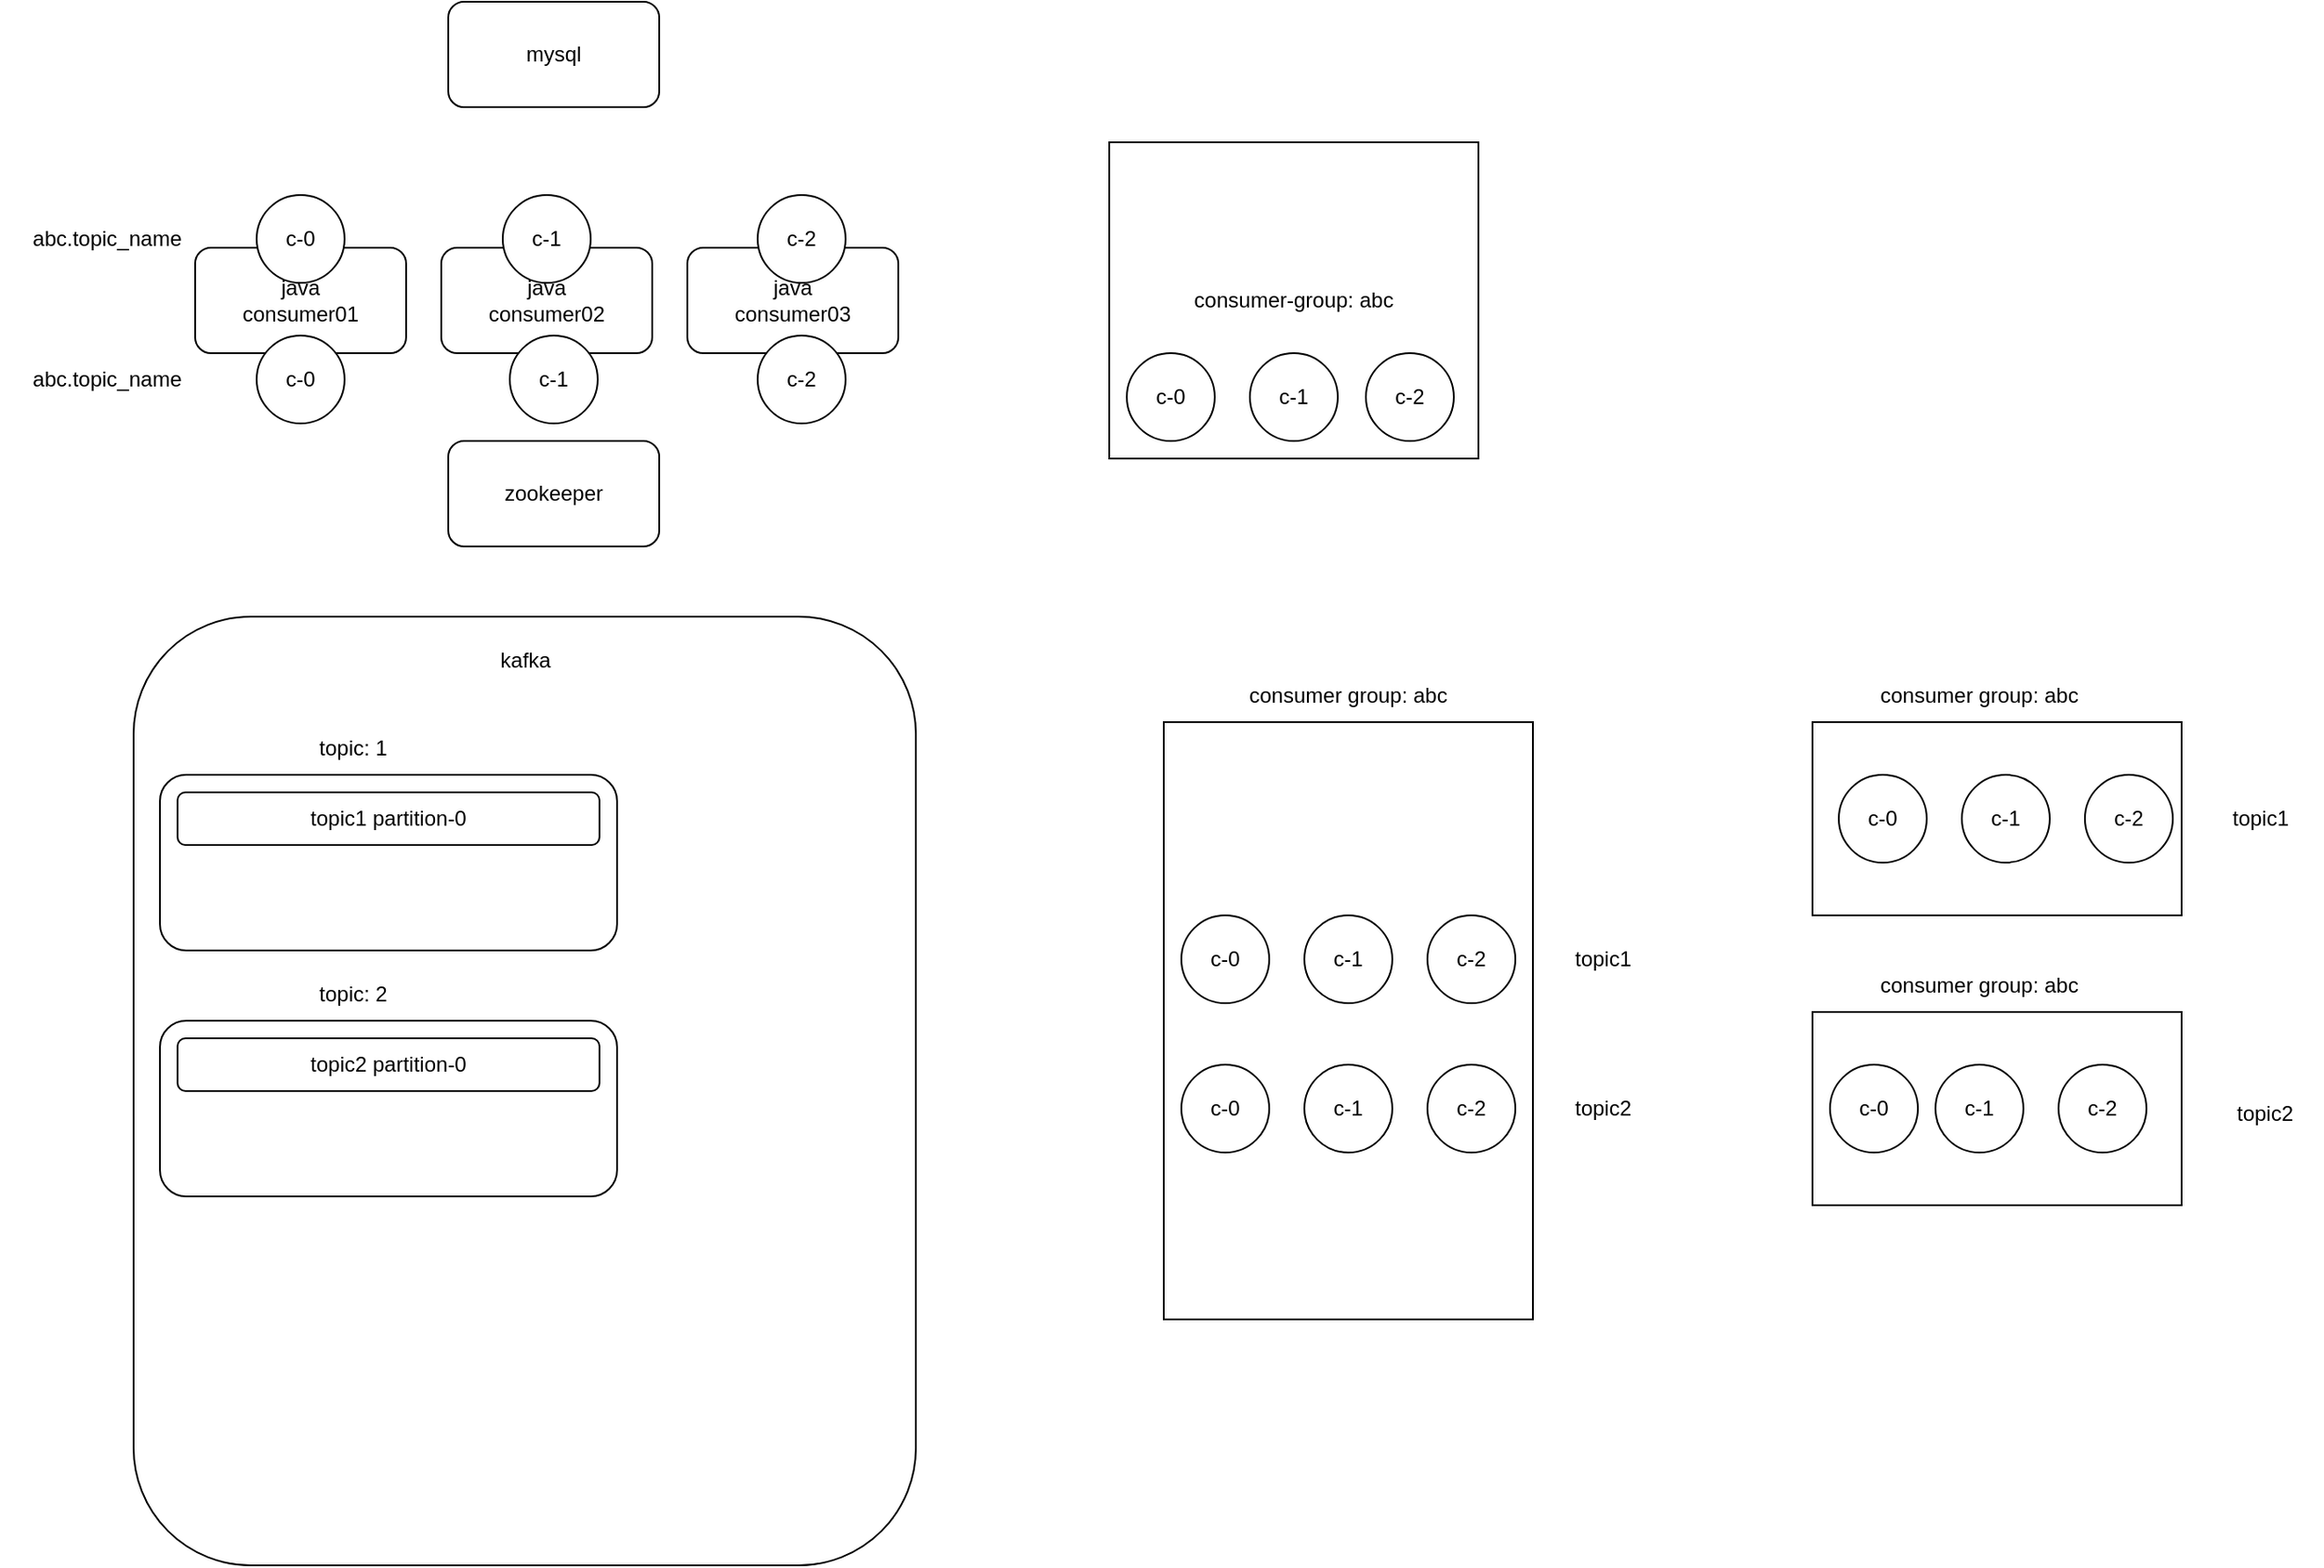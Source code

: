 <mxfile version="20.8.5" type="device"><diagram id="HvfIUvo87VV6_oudK48y" name="페이지-1"><mxGraphModel dx="1602" dy="894" grid="1" gridSize="10" guides="1" tooltips="1" connect="1" arrows="1" fold="1" page="1" pageScale="1" pageWidth="827" pageHeight="1169" math="0" shadow="0"><root><mxCell id="0"/><mxCell id="1" parent="0"/><mxCell id="S1E5sRcKCamPZ5AoRXPj-59" value="" style="rounded=0;whiteSpace=wrap;html=1;" vertex="1" parent="1"><mxGeometry x="1070" y="615" width="210" height="110" as="geometry"/></mxCell><mxCell id="S1E5sRcKCamPZ5AoRXPj-60" value="consumer group: abc" style="text;html=1;strokeColor=none;fillColor=none;align=center;verticalAlign=middle;whiteSpace=wrap;rounded=0;" vertex="1" parent="1"><mxGeometry x="1085" y="585" width="160" height="30" as="geometry"/></mxCell><mxCell id="S1E5sRcKCamPZ5AoRXPj-1" value="java&lt;br&gt;consumer01" style="rounded=1;whiteSpace=wrap;html=1;" vertex="1" parent="1"><mxGeometry x="150" y="180" width="120" height="60" as="geometry"/></mxCell><mxCell id="S1E5sRcKCamPZ5AoRXPj-2" value="java&lt;br&gt;consumer02" style="rounded=1;whiteSpace=wrap;html=1;" vertex="1" parent="1"><mxGeometry x="290" y="180" width="120" height="60" as="geometry"/></mxCell><mxCell id="S1E5sRcKCamPZ5AoRXPj-3" value="java&lt;br&gt;consumer03" style="rounded=1;whiteSpace=wrap;html=1;" vertex="1" parent="1"><mxGeometry x="430" y="180" width="120" height="60" as="geometry"/></mxCell><mxCell id="S1E5sRcKCamPZ5AoRXPj-4" value="zookeeper" style="rounded=1;whiteSpace=wrap;html=1;" vertex="1" parent="1"><mxGeometry x="294" y="290" width="120" height="60" as="geometry"/></mxCell><mxCell id="S1E5sRcKCamPZ5AoRXPj-6" value="mysql" style="rounded=1;whiteSpace=wrap;html=1;" vertex="1" parent="1"><mxGeometry x="294" y="40" width="120" height="60" as="geometry"/></mxCell><mxCell id="S1E5sRcKCamPZ5AoRXPj-7" value="" style="rounded=0;whiteSpace=wrap;html=1;" vertex="1" parent="1"><mxGeometry x="701" y="450" width="210" height="340" as="geometry"/></mxCell><mxCell id="S1E5sRcKCamPZ5AoRXPj-8" value="c-0" style="ellipse;whiteSpace=wrap;html=1;" vertex="1" parent="1"><mxGeometry x="711" y="560" width="50" height="50" as="geometry"/></mxCell><mxCell id="S1E5sRcKCamPZ5AoRXPj-9" value="c-1" style="ellipse;whiteSpace=wrap;html=1;" vertex="1" parent="1"><mxGeometry x="329" y="230" width="50" height="50" as="geometry"/></mxCell><mxCell id="S1E5sRcKCamPZ5AoRXPj-10" value="c-2" style="ellipse;whiteSpace=wrap;html=1;" vertex="1" parent="1"><mxGeometry x="470" y="230" width="50" height="50" as="geometry"/></mxCell><mxCell id="S1E5sRcKCamPZ5AoRXPj-11" value="c-0" style="ellipse;whiteSpace=wrap;html=1;" vertex="1" parent="1"><mxGeometry x="185" y="230" width="50" height="50" as="geometry"/></mxCell><mxCell id="S1E5sRcKCamPZ5AoRXPj-12" value="c-1" style="ellipse;whiteSpace=wrap;html=1;" vertex="1" parent="1"><mxGeometry x="781" y="560" width="50" height="50" as="geometry"/></mxCell><mxCell id="S1E5sRcKCamPZ5AoRXPj-13" value="c-2" style="ellipse;whiteSpace=wrap;html=1;" vertex="1" parent="1"><mxGeometry x="851" y="560" width="50" height="50" as="geometry"/></mxCell><mxCell id="S1E5sRcKCamPZ5AoRXPj-16" value="" style="rounded=1;whiteSpace=wrap;html=1;" vertex="1" parent="1"><mxGeometry x="40" y="450" width="200" as="geometry"/></mxCell><mxCell id="S1E5sRcKCamPZ5AoRXPj-23" value="consumer-group: abc" style="rounded=0;whiteSpace=wrap;html=1;" vertex="1" parent="1"><mxGeometry x="670" y="120" width="210" height="180" as="geometry"/></mxCell><mxCell id="S1E5sRcKCamPZ5AoRXPj-24" value="c-0" style="ellipse;whiteSpace=wrap;html=1;" vertex="1" parent="1"><mxGeometry x="680" y="240" width="50" height="50" as="geometry"/></mxCell><mxCell id="S1E5sRcKCamPZ5AoRXPj-25" value="c-1" style="ellipse;whiteSpace=wrap;html=1;" vertex="1" parent="1"><mxGeometry x="750" y="240" width="50" height="50" as="geometry"/></mxCell><mxCell id="S1E5sRcKCamPZ5AoRXPj-26" value="c-2" style="ellipse;whiteSpace=wrap;html=1;" vertex="1" parent="1"><mxGeometry x="816" y="240" width="50" height="50" as="geometry"/></mxCell><mxCell id="S1E5sRcKCamPZ5AoRXPj-28" value="" style="rounded=1;whiteSpace=wrap;html=1;" vertex="1" parent="1"><mxGeometry x="115" y="390" width="445" height="540" as="geometry"/></mxCell><mxCell id="S1E5sRcKCamPZ5AoRXPj-29" value="kafka" style="text;html=1;strokeColor=none;fillColor=none;align=center;verticalAlign=middle;whiteSpace=wrap;rounded=0;" vertex="1" parent="1"><mxGeometry x="307.5" y="400" width="60" height="30" as="geometry"/></mxCell><mxCell id="S1E5sRcKCamPZ5AoRXPj-30" value="topic: 1" style="text;html=1;strokeColor=none;fillColor=none;align=center;verticalAlign=middle;whiteSpace=wrap;rounded=0;" vertex="1" parent="1"><mxGeometry x="210" y="450" width="60" height="30" as="geometry"/></mxCell><mxCell id="S1E5sRcKCamPZ5AoRXPj-31" value="" style="rounded=1;whiteSpace=wrap;html=1;" vertex="1" parent="1"><mxGeometry x="130" y="480" width="260" height="100" as="geometry"/></mxCell><mxCell id="S1E5sRcKCamPZ5AoRXPj-32" value="topic1 partition-0" style="rounded=1;whiteSpace=wrap;html=1;" vertex="1" parent="1"><mxGeometry x="140" y="490" width="240" height="30" as="geometry"/></mxCell><mxCell id="S1E5sRcKCamPZ5AoRXPj-33" value="" style="rounded=1;whiteSpace=wrap;html=1;" vertex="1" parent="1"><mxGeometry x="130" y="620" width="260" height="100" as="geometry"/></mxCell><mxCell id="S1E5sRcKCamPZ5AoRXPj-34" value="topic2 partition-0" style="rounded=1;whiteSpace=wrap;html=1;" vertex="1" parent="1"><mxGeometry x="140" y="630" width="240" height="30" as="geometry"/></mxCell><mxCell id="S1E5sRcKCamPZ5AoRXPj-35" value="topic: 2" style="text;html=1;strokeColor=none;fillColor=none;align=center;verticalAlign=middle;whiteSpace=wrap;rounded=0;" vertex="1" parent="1"><mxGeometry x="210" y="590" width="60" height="30" as="geometry"/></mxCell><mxCell id="S1E5sRcKCamPZ5AoRXPj-37" value="consumer group: abc" style="text;html=1;strokeColor=none;fillColor=none;align=center;verticalAlign=middle;whiteSpace=wrap;rounded=0;" vertex="1" parent="1"><mxGeometry x="726" y="420" width="160" height="30" as="geometry"/></mxCell><mxCell id="S1E5sRcKCamPZ5AoRXPj-38" value="c-0" style="ellipse;whiteSpace=wrap;html=1;" vertex="1" parent="1"><mxGeometry x="711" y="645" width="50" height="50" as="geometry"/></mxCell><mxCell id="S1E5sRcKCamPZ5AoRXPj-39" value="c-1" style="ellipse;whiteSpace=wrap;html=1;" vertex="1" parent="1"><mxGeometry x="781" y="645" width="50" height="50" as="geometry"/></mxCell><mxCell id="S1E5sRcKCamPZ5AoRXPj-40" value="c-2" style="ellipse;whiteSpace=wrap;html=1;" vertex="1" parent="1"><mxGeometry x="851" y="645" width="50" height="50" as="geometry"/></mxCell><mxCell id="S1E5sRcKCamPZ5AoRXPj-41" value="topic1" style="text;html=1;strokeColor=none;fillColor=none;align=center;verticalAlign=middle;whiteSpace=wrap;rounded=0;" vertex="1" parent="1"><mxGeometry x="921" y="570" width="60" height="30" as="geometry"/></mxCell><mxCell id="S1E5sRcKCamPZ5AoRXPj-42" value="topic2" style="text;html=1;strokeColor=none;fillColor=none;align=center;verticalAlign=middle;whiteSpace=wrap;rounded=0;" vertex="1" parent="1"><mxGeometry x="921" y="655" width="60" height="30" as="geometry"/></mxCell><mxCell id="S1E5sRcKCamPZ5AoRXPj-47" value="c-0" style="ellipse;whiteSpace=wrap;html=1;" vertex="1" parent="1"><mxGeometry x="185" y="150" width="50" height="50" as="geometry"/></mxCell><mxCell id="S1E5sRcKCamPZ5AoRXPj-49" value="" style="rounded=0;whiteSpace=wrap;html=1;" vertex="1" parent="1"><mxGeometry x="1070" y="450" width="210" height="110" as="geometry"/></mxCell><mxCell id="S1E5sRcKCamPZ5AoRXPj-50" value="c-0" style="ellipse;whiteSpace=wrap;html=1;" vertex="1" parent="1"><mxGeometry x="1085" y="480" width="50" height="50" as="geometry"/></mxCell><mxCell id="S1E5sRcKCamPZ5AoRXPj-51" value="c-1" style="ellipse;whiteSpace=wrap;html=1;" vertex="1" parent="1"><mxGeometry x="1155" y="480" width="50" height="50" as="geometry"/></mxCell><mxCell id="S1E5sRcKCamPZ5AoRXPj-52" value="c-2" style="ellipse;whiteSpace=wrap;html=1;" vertex="1" parent="1"><mxGeometry x="1225" y="480" width="50" height="50" as="geometry"/></mxCell><mxCell id="S1E5sRcKCamPZ5AoRXPj-53" value="consumer group: abc" style="text;html=1;strokeColor=none;fillColor=none;align=center;verticalAlign=middle;whiteSpace=wrap;rounded=0;" vertex="1" parent="1"><mxGeometry x="1085" y="420" width="160" height="30" as="geometry"/></mxCell><mxCell id="S1E5sRcKCamPZ5AoRXPj-54" value="c-0" style="ellipse;whiteSpace=wrap;html=1;" vertex="1" parent="1"><mxGeometry x="1080" y="645" width="50" height="50" as="geometry"/></mxCell><mxCell id="S1E5sRcKCamPZ5AoRXPj-55" value="c-1" style="ellipse;whiteSpace=wrap;html=1;" vertex="1" parent="1"><mxGeometry x="1140" y="645" width="50" height="50" as="geometry"/></mxCell><mxCell id="S1E5sRcKCamPZ5AoRXPj-56" value="c-2" style="ellipse;whiteSpace=wrap;html=1;" vertex="1" parent="1"><mxGeometry x="1210" y="645" width="50" height="50" as="geometry"/></mxCell><mxCell id="S1E5sRcKCamPZ5AoRXPj-57" value="topic1" style="text;html=1;strokeColor=none;fillColor=none;align=center;verticalAlign=middle;whiteSpace=wrap;rounded=0;" vertex="1" parent="1"><mxGeometry x="1295" y="490" width="60" height="30" as="geometry"/></mxCell><mxCell id="S1E5sRcKCamPZ5AoRXPj-58" value="topic2" style="text;html=1;strokeColor=none;fillColor=none;align=center;verticalAlign=middle;whiteSpace=wrap;rounded=0;" vertex="1" parent="1"><mxGeometry x="1295" y="660" width="65" height="25" as="geometry"/></mxCell><mxCell id="S1E5sRcKCamPZ5AoRXPj-62" value="abc.topic_name" style="text;html=1;strokeColor=none;fillColor=none;align=center;verticalAlign=middle;whiteSpace=wrap;rounded=0;" vertex="1" parent="1"><mxGeometry x="70" y="240" width="60" height="30" as="geometry"/></mxCell><mxCell id="S1E5sRcKCamPZ5AoRXPj-63" value="abc.topic_name" style="text;html=1;strokeColor=none;fillColor=none;align=center;verticalAlign=middle;whiteSpace=wrap;rounded=0;" vertex="1" parent="1"><mxGeometry x="70" y="160" width="60" height="30" as="geometry"/></mxCell><mxCell id="S1E5sRcKCamPZ5AoRXPj-64" value="c-1" style="ellipse;whiteSpace=wrap;html=1;" vertex="1" parent="1"><mxGeometry x="325" y="150" width="50" height="50" as="geometry"/></mxCell><mxCell id="S1E5sRcKCamPZ5AoRXPj-66" value="c-2" style="ellipse;whiteSpace=wrap;html=1;" vertex="1" parent="1"><mxGeometry x="470" y="150" width="50" height="50" as="geometry"/></mxCell></root></mxGraphModel></diagram></mxfile>